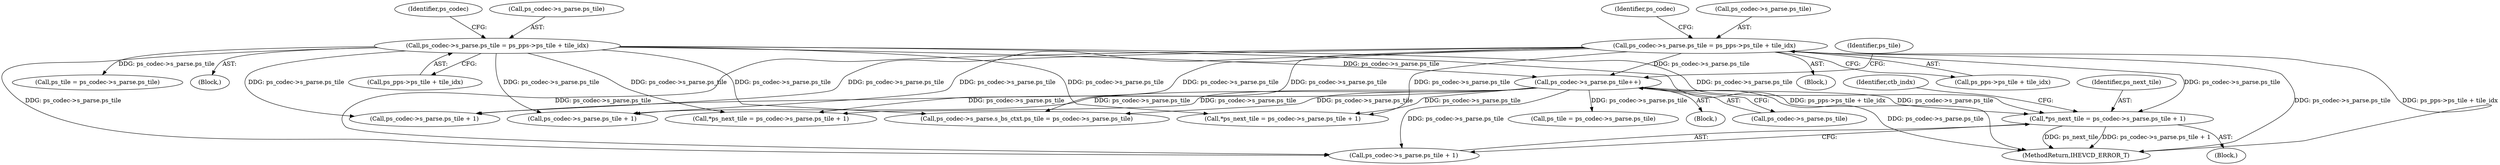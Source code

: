 digraph "0_Android_bcfc7124f6ef9f1ec128fb2e90de774a5b33d199_0@pointer" {
"1002584" [label="(Call,*ps_next_tile = ps_codec->s_parse.ps_tile + 1)"];
"1001180" [label="(Call,ps_codec->s_parse.ps_tile = ps_pps->ps_tile + tile_idx)"];
"1004529" [label="(Call,ps_codec->s_parse.ps_tile++)"];
"1000381" [label="(Call,ps_codec->s_parse.ps_tile = ps_pps->ps_tile + tile_idx)"];
"1001130" [label="(Block,)"];
"1001194" [label="(Identifier,ps_codec)"];
"1004581" [label="(Call,ps_tile = ps_codec->s_parse.ps_tile)"];
"1002586" [label="(Call,ps_codec->s_parse.ps_tile + 1)"];
"1002290" [label="(Call,ps_codec->s_parse.ps_tile + 1)"];
"1002582" [label="(Block,)"];
"1002453" [label="(Call,ps_codec->s_parse.ps_tile + 1)"];
"1002585" [label="(Identifier,ps_next_tile)"];
"1000399" [label="(Call,ps_tile = ps_codec->s_parse.ps_tile)"];
"1002584" [label="(Call,*ps_next_tile = ps_codec->s_parse.ps_tile + 1)"];
"1001186" [label="(Call,ps_pps->ps_tile + tile_idx)"];
"1000381" [label="(Call,ps_codec->s_parse.ps_tile = ps_pps->ps_tile + tile_idx)"];
"1004514" [label="(Block,)"];
"1004530" [label="(Call,ps_codec->s_parse.ps_tile)"];
"1004540" [label="(Identifier,ps_tile)"];
"1000191" [label="(Block,)"];
"1001180" [label="(Call,ps_codec->s_parse.ps_tile = ps_pps->ps_tile + tile_idx)"];
"1001181" [label="(Call,ps_codec->s_parse.ps_tile)"];
"1000395" [label="(Identifier,ps_codec)"];
"1002594" [label="(Identifier,ctb_indx)"];
"1005173" [label="(MethodReturn,IHEVCD_ERROR_T)"];
"1000382" [label="(Call,ps_codec->s_parse.ps_tile)"];
"1002451" [label="(Call,*ps_next_tile = ps_codec->s_parse.ps_tile + 1)"];
"1000387" [label="(Call,ps_pps->ps_tile + tile_idx)"];
"1004529" [label="(Call,ps_codec->s_parse.ps_tile++)"];
"1004130" [label="(Call,ps_codec->s_parse.s_bs_ctxt.ps_tile = ps_codec->s_parse.ps_tile)"];
"1002288" [label="(Call,*ps_next_tile = ps_codec->s_parse.ps_tile + 1)"];
"1002584" -> "1002582"  [label="AST: "];
"1002584" -> "1002586"  [label="CFG: "];
"1002585" -> "1002584"  [label="AST: "];
"1002586" -> "1002584"  [label="AST: "];
"1002594" -> "1002584"  [label="CFG: "];
"1002584" -> "1005173"  [label="DDG: ps_next_tile"];
"1002584" -> "1005173"  [label="DDG: ps_codec->s_parse.ps_tile + 1"];
"1001180" -> "1002584"  [label="DDG: ps_codec->s_parse.ps_tile"];
"1004529" -> "1002584"  [label="DDG: ps_codec->s_parse.ps_tile"];
"1000381" -> "1002584"  [label="DDG: ps_codec->s_parse.ps_tile"];
"1001180" -> "1001130"  [label="AST: "];
"1001180" -> "1001186"  [label="CFG: "];
"1001181" -> "1001180"  [label="AST: "];
"1001186" -> "1001180"  [label="AST: "];
"1001194" -> "1001180"  [label="CFG: "];
"1001180" -> "1005173"  [label="DDG: ps_pps->ps_tile + tile_idx"];
"1001180" -> "1005173"  [label="DDG: ps_codec->s_parse.ps_tile"];
"1001180" -> "1002288"  [label="DDG: ps_codec->s_parse.ps_tile"];
"1001180" -> "1002290"  [label="DDG: ps_codec->s_parse.ps_tile"];
"1001180" -> "1002451"  [label="DDG: ps_codec->s_parse.ps_tile"];
"1001180" -> "1002453"  [label="DDG: ps_codec->s_parse.ps_tile"];
"1001180" -> "1002586"  [label="DDG: ps_codec->s_parse.ps_tile"];
"1001180" -> "1004130"  [label="DDG: ps_codec->s_parse.ps_tile"];
"1001180" -> "1004529"  [label="DDG: ps_codec->s_parse.ps_tile"];
"1004529" -> "1004514"  [label="AST: "];
"1004529" -> "1004530"  [label="CFG: "];
"1004530" -> "1004529"  [label="AST: "];
"1004540" -> "1004529"  [label="CFG: "];
"1004529" -> "1005173"  [label="DDG: ps_codec->s_parse.ps_tile"];
"1004529" -> "1002288"  [label="DDG: ps_codec->s_parse.ps_tile"];
"1004529" -> "1002290"  [label="DDG: ps_codec->s_parse.ps_tile"];
"1004529" -> "1002451"  [label="DDG: ps_codec->s_parse.ps_tile"];
"1004529" -> "1002453"  [label="DDG: ps_codec->s_parse.ps_tile"];
"1004529" -> "1002586"  [label="DDG: ps_codec->s_parse.ps_tile"];
"1004529" -> "1004130"  [label="DDG: ps_codec->s_parse.ps_tile"];
"1000381" -> "1004529"  [label="DDG: ps_codec->s_parse.ps_tile"];
"1004529" -> "1004581"  [label="DDG: ps_codec->s_parse.ps_tile"];
"1000381" -> "1000191"  [label="AST: "];
"1000381" -> "1000387"  [label="CFG: "];
"1000382" -> "1000381"  [label="AST: "];
"1000387" -> "1000381"  [label="AST: "];
"1000395" -> "1000381"  [label="CFG: "];
"1000381" -> "1005173"  [label="DDG: ps_pps->ps_tile + tile_idx"];
"1000381" -> "1000399"  [label="DDG: ps_codec->s_parse.ps_tile"];
"1000381" -> "1002288"  [label="DDG: ps_codec->s_parse.ps_tile"];
"1000381" -> "1002290"  [label="DDG: ps_codec->s_parse.ps_tile"];
"1000381" -> "1002451"  [label="DDG: ps_codec->s_parse.ps_tile"];
"1000381" -> "1002453"  [label="DDG: ps_codec->s_parse.ps_tile"];
"1000381" -> "1002586"  [label="DDG: ps_codec->s_parse.ps_tile"];
"1000381" -> "1004130"  [label="DDG: ps_codec->s_parse.ps_tile"];
}
